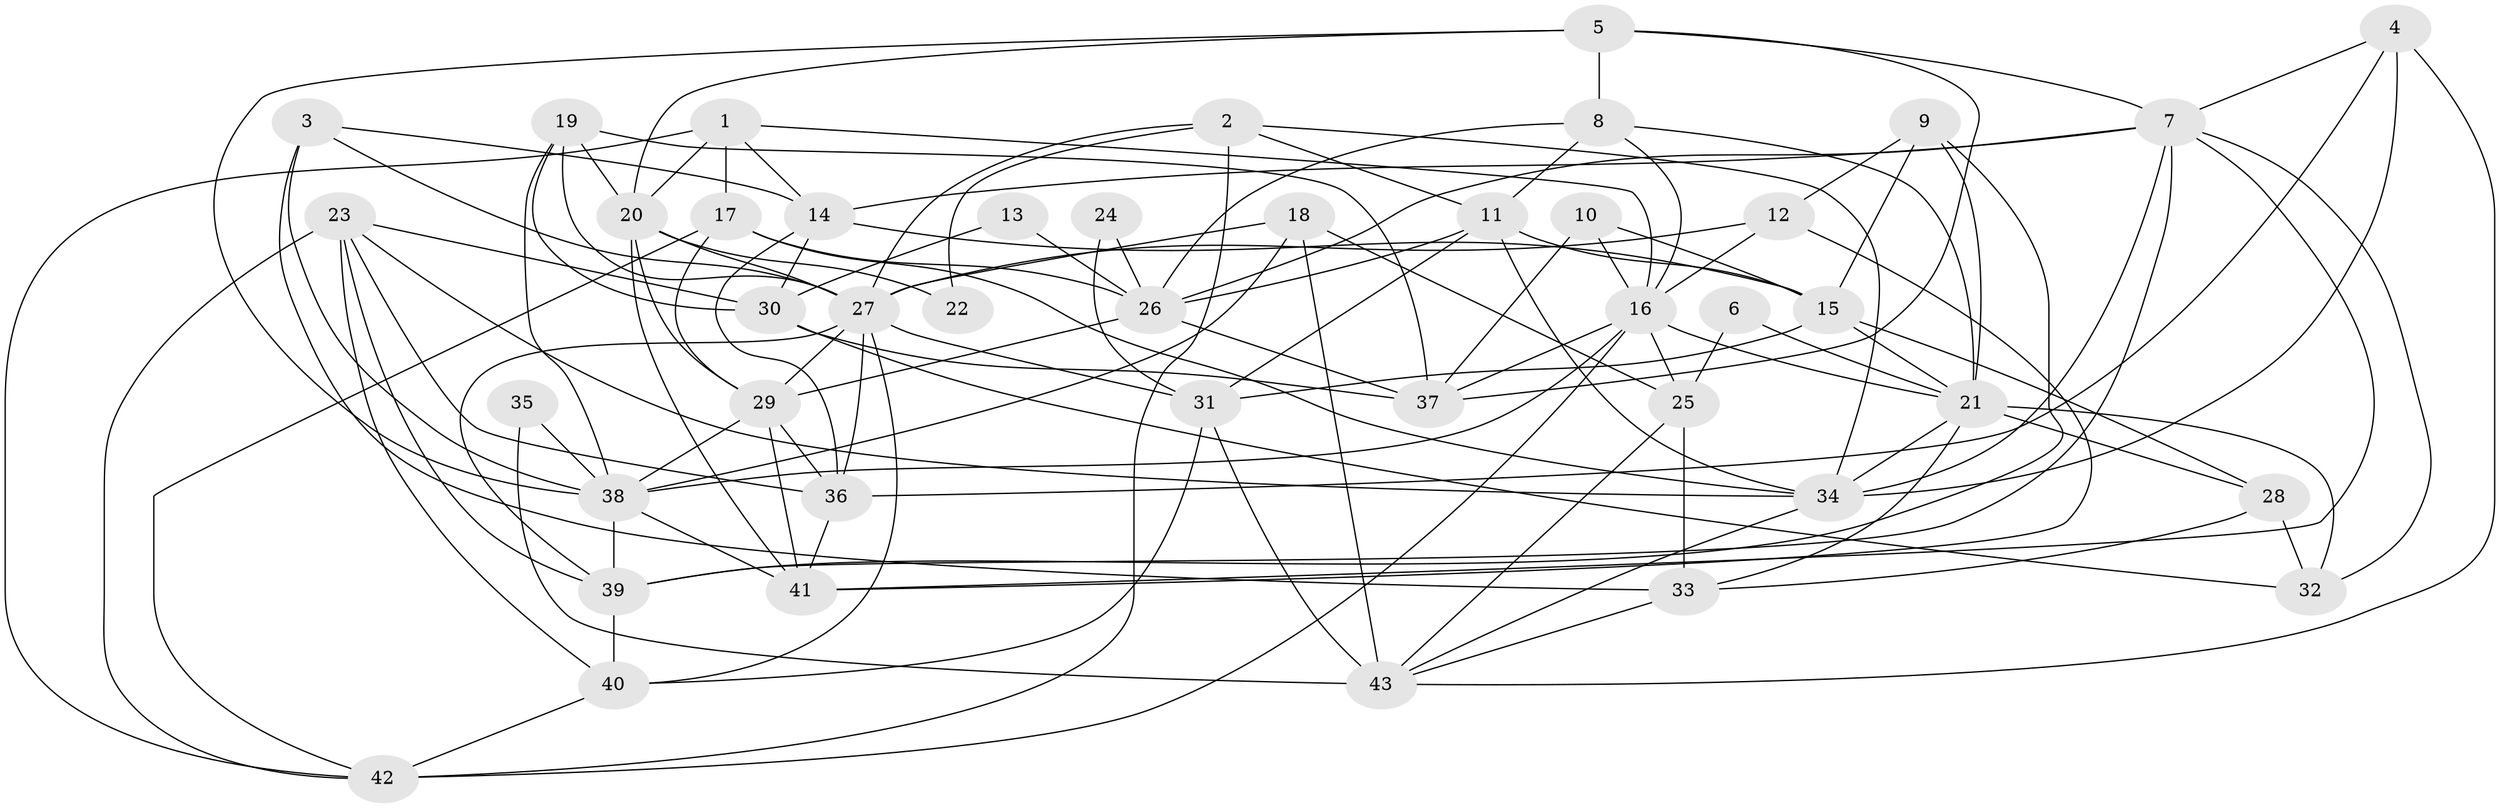 // original degree distribution, {4: 0.22093023255813954, 3: 0.2441860465116279, 5: 0.2441860465116279, 2: 0.16279069767441862, 6: 0.09302325581395349, 8: 0.03488372093023256}
// Generated by graph-tools (version 1.1) at 2025/50/03/09/25 03:50:08]
// undirected, 43 vertices, 118 edges
graph export_dot {
graph [start="1"]
  node [color=gray90,style=filled];
  1;
  2;
  3;
  4;
  5;
  6;
  7;
  8;
  9;
  10;
  11;
  12;
  13;
  14;
  15;
  16;
  17;
  18;
  19;
  20;
  21;
  22;
  23;
  24;
  25;
  26;
  27;
  28;
  29;
  30;
  31;
  32;
  33;
  34;
  35;
  36;
  37;
  38;
  39;
  40;
  41;
  42;
  43;
  1 -- 14 [weight=1.0];
  1 -- 16 [weight=1.0];
  1 -- 17 [weight=1.0];
  1 -- 20 [weight=1.0];
  1 -- 42 [weight=1.0];
  2 -- 11 [weight=1.0];
  2 -- 22 [weight=1.0];
  2 -- 27 [weight=1.0];
  2 -- 34 [weight=1.0];
  2 -- 42 [weight=1.0];
  3 -- 14 [weight=1.0];
  3 -- 27 [weight=1.0];
  3 -- 33 [weight=1.0];
  3 -- 38 [weight=1.0];
  4 -- 7 [weight=1.0];
  4 -- 34 [weight=1.0];
  4 -- 36 [weight=1.0];
  4 -- 43 [weight=1.0];
  5 -- 7 [weight=1.0];
  5 -- 8 [weight=1.0];
  5 -- 20 [weight=1.0];
  5 -- 37 [weight=1.0];
  5 -- 38 [weight=1.0];
  6 -- 21 [weight=1.0];
  6 -- 25 [weight=1.0];
  7 -- 14 [weight=2.0];
  7 -- 26 [weight=1.0];
  7 -- 32 [weight=1.0];
  7 -- 34 [weight=1.0];
  7 -- 39 [weight=1.0];
  7 -- 41 [weight=1.0];
  8 -- 11 [weight=1.0];
  8 -- 16 [weight=1.0];
  8 -- 21 [weight=1.0];
  8 -- 26 [weight=1.0];
  9 -- 12 [weight=1.0];
  9 -- 15 [weight=1.0];
  9 -- 21 [weight=1.0];
  9 -- 39 [weight=1.0];
  10 -- 15 [weight=1.0];
  10 -- 16 [weight=1.0];
  10 -- 37 [weight=1.0];
  11 -- 15 [weight=1.0];
  11 -- 26 [weight=1.0];
  11 -- 31 [weight=1.0];
  11 -- 34 [weight=1.0];
  12 -- 16 [weight=1.0];
  12 -- 27 [weight=1.0];
  12 -- 41 [weight=1.0];
  13 -- 26 [weight=1.0];
  13 -- 30 [weight=1.0];
  14 -- 15 [weight=1.0];
  14 -- 30 [weight=1.0];
  14 -- 36 [weight=1.0];
  15 -- 21 [weight=1.0];
  15 -- 28 [weight=1.0];
  15 -- 31 [weight=1.0];
  16 -- 21 [weight=1.0];
  16 -- 25 [weight=1.0];
  16 -- 37 [weight=1.0];
  16 -- 38 [weight=1.0];
  16 -- 42 [weight=1.0];
  17 -- 26 [weight=1.0];
  17 -- 29 [weight=1.0];
  17 -- 34 [weight=1.0];
  17 -- 42 [weight=1.0];
  18 -- 25 [weight=1.0];
  18 -- 27 [weight=1.0];
  18 -- 38 [weight=1.0];
  18 -- 43 [weight=1.0];
  19 -- 20 [weight=2.0];
  19 -- 27 [weight=1.0];
  19 -- 30 [weight=1.0];
  19 -- 37 [weight=1.0];
  19 -- 38 [weight=1.0];
  20 -- 22 [weight=2.0];
  20 -- 27 [weight=1.0];
  20 -- 29 [weight=1.0];
  20 -- 41 [weight=1.0];
  21 -- 28 [weight=1.0];
  21 -- 32 [weight=1.0];
  21 -- 33 [weight=1.0];
  21 -- 34 [weight=1.0];
  23 -- 30 [weight=2.0];
  23 -- 34 [weight=1.0];
  23 -- 36 [weight=1.0];
  23 -- 39 [weight=1.0];
  23 -- 40 [weight=1.0];
  23 -- 42 [weight=1.0];
  24 -- 26 [weight=1.0];
  24 -- 31 [weight=1.0];
  25 -- 33 [weight=1.0];
  25 -- 43 [weight=1.0];
  26 -- 29 [weight=1.0];
  26 -- 37 [weight=1.0];
  27 -- 29 [weight=1.0];
  27 -- 31 [weight=1.0];
  27 -- 36 [weight=1.0];
  27 -- 39 [weight=1.0];
  27 -- 40 [weight=1.0];
  28 -- 32 [weight=1.0];
  28 -- 33 [weight=1.0];
  29 -- 36 [weight=1.0];
  29 -- 38 [weight=1.0];
  29 -- 41 [weight=1.0];
  30 -- 32 [weight=1.0];
  30 -- 37 [weight=1.0];
  31 -- 40 [weight=1.0];
  31 -- 43 [weight=1.0];
  33 -- 43 [weight=1.0];
  34 -- 43 [weight=1.0];
  35 -- 38 [weight=1.0];
  35 -- 43 [weight=1.0];
  36 -- 41 [weight=1.0];
  38 -- 39 [weight=1.0];
  38 -- 41 [weight=1.0];
  39 -- 40 [weight=1.0];
  40 -- 42 [weight=1.0];
}
